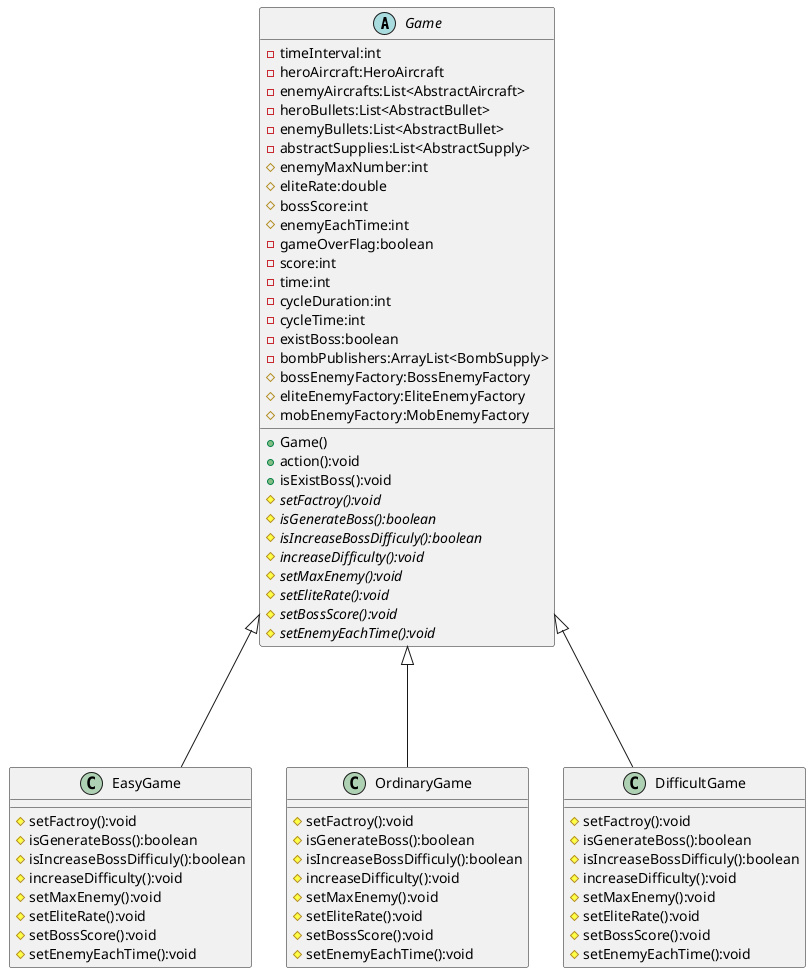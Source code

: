@startuml
'https://plantuml.com/class-diagram
abstract class Game{
    - timeInterval:int
    - heroAircraft:HeroAircraft
    - enemyAircrafts:List<AbstractAircraft>
    - heroBullets:List<AbstractBullet>
    - enemyBullets:List<AbstractBullet>
    - abstractSupplies:List<AbstractSupply>
    # enemyMaxNumber:int
    # eliteRate:double
    # bossScore:int
    # enemyEachTime:int
    - gameOverFlag:boolean
    - score:int
    - time:int
    - cycleDuration:int
    - cycleTime:int
    - existBoss:boolean
    - bombPublishers:ArrayList<BombSupply>
    # bossEnemyFactory:BossEnemyFactory
    # eliteEnemyFactory:EliteEnemyFactory
    # mobEnemyFactory:MobEnemyFactory
    + Game()
    + action():void
    + isExistBoss():void
    # {abstract} setFactroy():void
    # {abstract} isGenerateBoss():boolean
    # {abstract} isIncreaseBossDifficuly():boolean
    # {abstract} increaseDifficulty():void
    # {abstract} setMaxEnemy():void
    # {abstract} setEliteRate():void
    # {abstract} setBossScore():void
    # {abstract} setEnemyEachTime():void
}
class EasyGame{
    # setFactroy():void
    # isGenerateBoss():boolean
    # isIncreaseBossDifficuly():boolean
    # increaseDifficulty():void
    # setMaxEnemy():void
    # setEliteRate():void
    # setBossScore():void
    # setEnemyEachTime():void

}
class OrdinaryGame{
    # setFactroy():void
    # isGenerateBoss():boolean
    # isIncreaseBossDifficuly():boolean
    # increaseDifficulty():void
    # setMaxEnemy():void
    # setEliteRate():void
    # setBossScore():void
    # setEnemyEachTime():void
}
class DifficultGame{
    # setFactroy():void
    # isGenerateBoss():boolean
    # isIncreaseBossDifficuly():boolean
    # increaseDifficulty():void
    # setMaxEnemy():void
    # setEliteRate():void
    # setBossScore():void
    # setEnemyEachTime():void
}

EasyGame-up--|>Game
OrdinaryGame-up--|>Game
DifficultGame-up--|>Game
@enduml